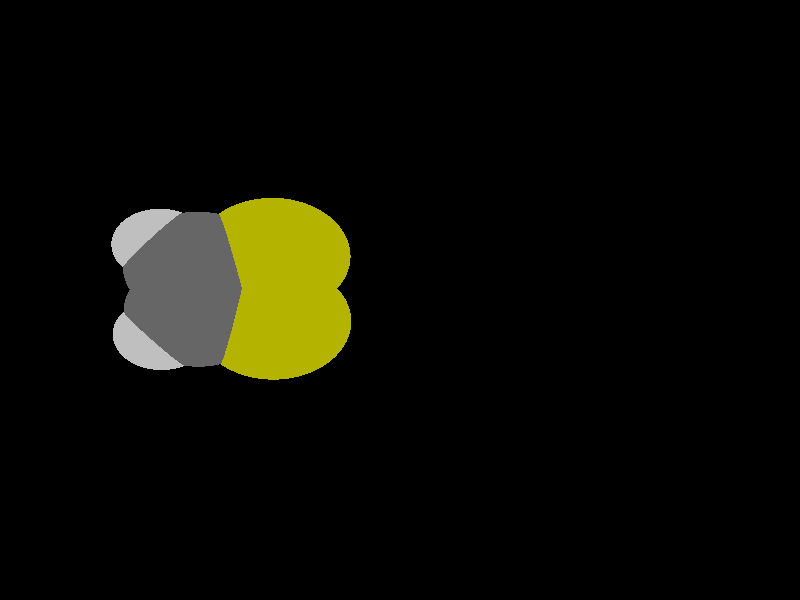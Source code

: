 global_settings {
	ambient_light rgb <0.200000002980232, 0.200000002980232, 0.200000002980232>
	max_trace_level 15
}

background { color rgb <0,0,0> }

camera {
	perspective
	location <-7.47813211228888, -4.420573686253, -25.0424189898262>
	angle 40
	up <0.59659435888257, -0.779909258358134, 0.189253057245477>
	right <0.790943685397492, 0.531441407196354, -0.303278942966688> * 1
	direction <0.13595314442604, 0.330623017112275, 0.933919248691368> }

light_source {
	<83.8207020374609, -41.3784545050731, -95.7049155354719>
	color rgb <1, 1, 1>
	fade_distance 183.33128854975
	fade_power 0
	spotlight
	area_light <20, 0, 0>, <0, 0, 20>, 20, 20
	circular
	orient
	point_at <-83.8207020374609, 41.3784545050731, 95.7049155354719>
}

light_source {
	<-13.4897308399896, -73.8621682289788, 77.187965098617>
	color rgb <0.300000011920929, 0.300000011920929, 0.300000011920929> shadowless
	fade_distance 183.33128854975
	fade_power 0
	parallel
	point_at <13.4897308399896, 73.8621682289788, -77.187965098617>
}

#default {
	finish {ambient 0.5 diffuse 1 specular 0.2 roughness .01 metallic 1}
}

union {
cylinder {
	<-6.71423025637704, 3.0228000743372, -0.318442677259467>, 	<-6.11551470294521, 2.22222953908911, -0.130427548024575>, 0.075
	pigment { rgbt <0.699999988079071, 0.699999988079071, 0, 0> }
}
cylinder {
	<-6.11551470294521, 2.22222953908911, -0.130427548024575>, 	<-5.51679914951337, 1.42165900384103, 0.0575875812103166>, 0.075
	pigment { rgbt <0.699999988079071, 0.699999988079071, 0, 0> }
}
cylinder {
	<-6.71423025637704, 3.0228000743372, -0.318442677259467>, 	<-7.35703493401405, 2.34079457784404, -0.166288519908654>, 0.075
	pigment { rgbt <0.699999988079071, 0.699999988079071, 0, 0> }
}
cylinder {
	<-7.35703493401405, 2.34079457784404, -0.166288519908654>, 	<-7.89381842013958, 1.77127587223948, -0.0392299563158978>, 0.075
	pigment { rgbt <0.400000005960464, 0.400000005960464, 0.400000005960464, 0> }
}
cylinder {
	<-5.51679914951337, 1.42165900384103, 0.0575875812103166>, 	<-6.37918422123445, 1.0332646803371, 0.140786595509652>, 0.075
	pigment { rgbt <0.699999988079071, 0.699999988079071, 0, 0> }
}
cylinder {
	<-6.37918422123445, 1.0332646803371, 0.140786595509652>, 	<-7.09933154014126, 0.708930296635661, 0.210263154239712>, 0.075
	pigment { rgbt <0.400000005960464, 0.400000005960464, 0.400000005960464, 0> }
}
cylinder {
	<-7.19027740270865, 0.644255105376251, 0.224483552174777>, 	<-7.58752084270781, 1.17542789317816, 0.0997369968969724>, 0.075
	pigment { rgbt <0.400000005960464, 0.400000005960464, 0.400000005960464, 0> }
}
cylinder {
	<-7.00838567757387, 0.773605487895072, 0.196042756304647>, 	<-7.40562911757303, 1.30477827569698, 0.0712962010268418>, 0.075
	pigment { rgbt <0.400000005960464, 0.400000005960464, 0.400000005960464, 0> }
}
cylinder {
	<-7.58752084270781, 1.17542789317816, 0.0997369968969725>, 	<-7.98476428270697, 1.70660068098007, -0.0250095583808325>, 0.075
	pigment { rgbt <0.400000005960464, 0.400000005960464, 0.400000005960464, 0> }
}
cylinder {
	<-7.40562911757303, 1.30477827569698, 0.0712962010268418>, 	<-7.80287255757219, 1.83595106349889, -0.0534503542509632>, 0.075
	pigment { rgbt <0.400000005960464, 0.400000005960464, 0.400000005960464, 0> }
}
cylinder {
	<-7.09933154014126, 0.708930296635661, 0.210263154239712>, 	<-7.27291471590815, 0.080955449036448, 0.353271488285089>, 0.075
	pigment { rgbt <0.400000005960464, 0.400000005960464, 0.400000005960464, 0> }
}
cylinder {
	<-7.27291471590815, 0.080955449036448, 0.353271488285089>, 	<-7.38326170667721, -0.318248761884819, 0.44418202294425>, 0.075
	pigment { rgbt <0.75, 0.75, 0.75, 0> }
}
cylinder {
	<-7.89381842013958, 1.77127587223948, -0.0392299563158978>, 	<-8.56004075317563, 1.80203188690674, -0.0509253511456249>, 0.075
	pigment { rgbt <0.400000005960464, 0.400000005960464, 0.400000005960464, 0> }
}
cylinder {
	<-8.56004075317563, 1.80203188690674, -0.0509253511456249>, 	<-8.98355892715155, 1.82158351483145, -0.0583601248189137>, 0.075
	pigment { rgbt <0.75, 0.75, 0.75, 0> }
}
sphere {
	<-6.71423025637704, 3.0228000743372, -0.318442677259467>, 0.567
	pigment { rgbt <0.699999988079071, 0.699999988079071, 0,0> }
}
sphere {
	<-5.51679914951337, 1.42165900384103, 0.0575875812103166>, 0.567
	pigment { rgbt <0.699999988079071, 0.699999988079071, 0,0> }
}
sphere {
	<-7.09933154014126, 0.708930296635661, 0.210263154239712>, 0.4104
	pigment { rgbt <0.400000005960464, 0.400000005960464, 0.400000005960464,0> }
}
sphere {
	<-7.89381842013958, 1.77127587223948, -0.0392299563158978>, 0.4104
	pigment { rgbt <0.400000005960464, 0.400000005960464, 0.400000005960464,0> }
}
sphere {
	<-7.38326170667721, -0.318248761884819, 0.44418202294425>, 0.1674
	pigment { rgbt <0.75, 0.75, 0.75,0> }
}
sphere {
	<-8.98355892715155, 1.82158351483145, -0.0583601248189137>, 0.1674
	pigment { rgbt <0.75, 0.75, 0.75,0> }
}
}
merge {
}
union {
}
merge {
sphere {
	<-6.71423025637704, 3.0228000743372, -0.318442677259467>, 1.79982
	pigment { rgbt <0, 0, 0,0> }
}
sphere {
	<-5.51679914951337, 1.42165900384103, 0.0575875812103166>, 1.79982
	pigment { rgbt <0, 0, 0,0> }
}
sphere {
	<-7.09933154014126, 0.708930296635661, 0.210263154239712>, 1.69983
	pigment { rgbt <0, 0, 0,0> }
}
sphere {
	<-7.89381842013958, 1.77127587223948, -0.0392299563158978>, 1.69983
	pigment { rgbt <0, 0, 0,0> }
}
sphere {
	<-7.38326170667721, -0.318248761884819, 0.44418202294425>, 1.09989
	pigment { rgbt <0, 0, 0,0> }
}
sphere {
	<-8.98355892715155, 1.82158351483145, -0.0583601248189137>, 1.09989
	pigment { rgbt <0, 0, 0,0> }
}
sphere {
	<-6.71423025637704, 3.0228000743372, -0.318442677259467>, 1.8
	pigment { rgbt <0.699999988079071, 0.699999988079071, 0,0.350000023841858> }
}
sphere {
	<-5.51679914951337, 1.42165900384103, 0.0575875812103166>, 1.8
	pigment { rgbt <0.699999988079071, 0.699999988079071, 0,0.350000023841858> }
}
sphere {
	<-7.09933154014126, 0.708930296635661, 0.210263154239712>, 1.7
	pigment { rgbt <0.400000005960464, 0.400000005960464, 0.400000005960464,0.350000023841858> }
}
sphere {
	<-7.89381842013958, 1.77127587223948, -0.0392299563158978>, 1.7
	pigment { rgbt <0.400000005960464, 0.400000005960464, 0.400000005960464,0.350000023841858> }
}
sphere {
	<-7.38326170667721, -0.318248761884819, 0.44418202294425>, 1.1
	pigment { rgbt <0.75, 0.75, 0.75,0.350000023841858> }
}
sphere {
	<-8.98355892715155, 1.82158351483145, -0.0583601248189137>, 1.1
	pigment { rgbt <0.75, 0.75, 0.75,0.350000023841858> }
}
}
